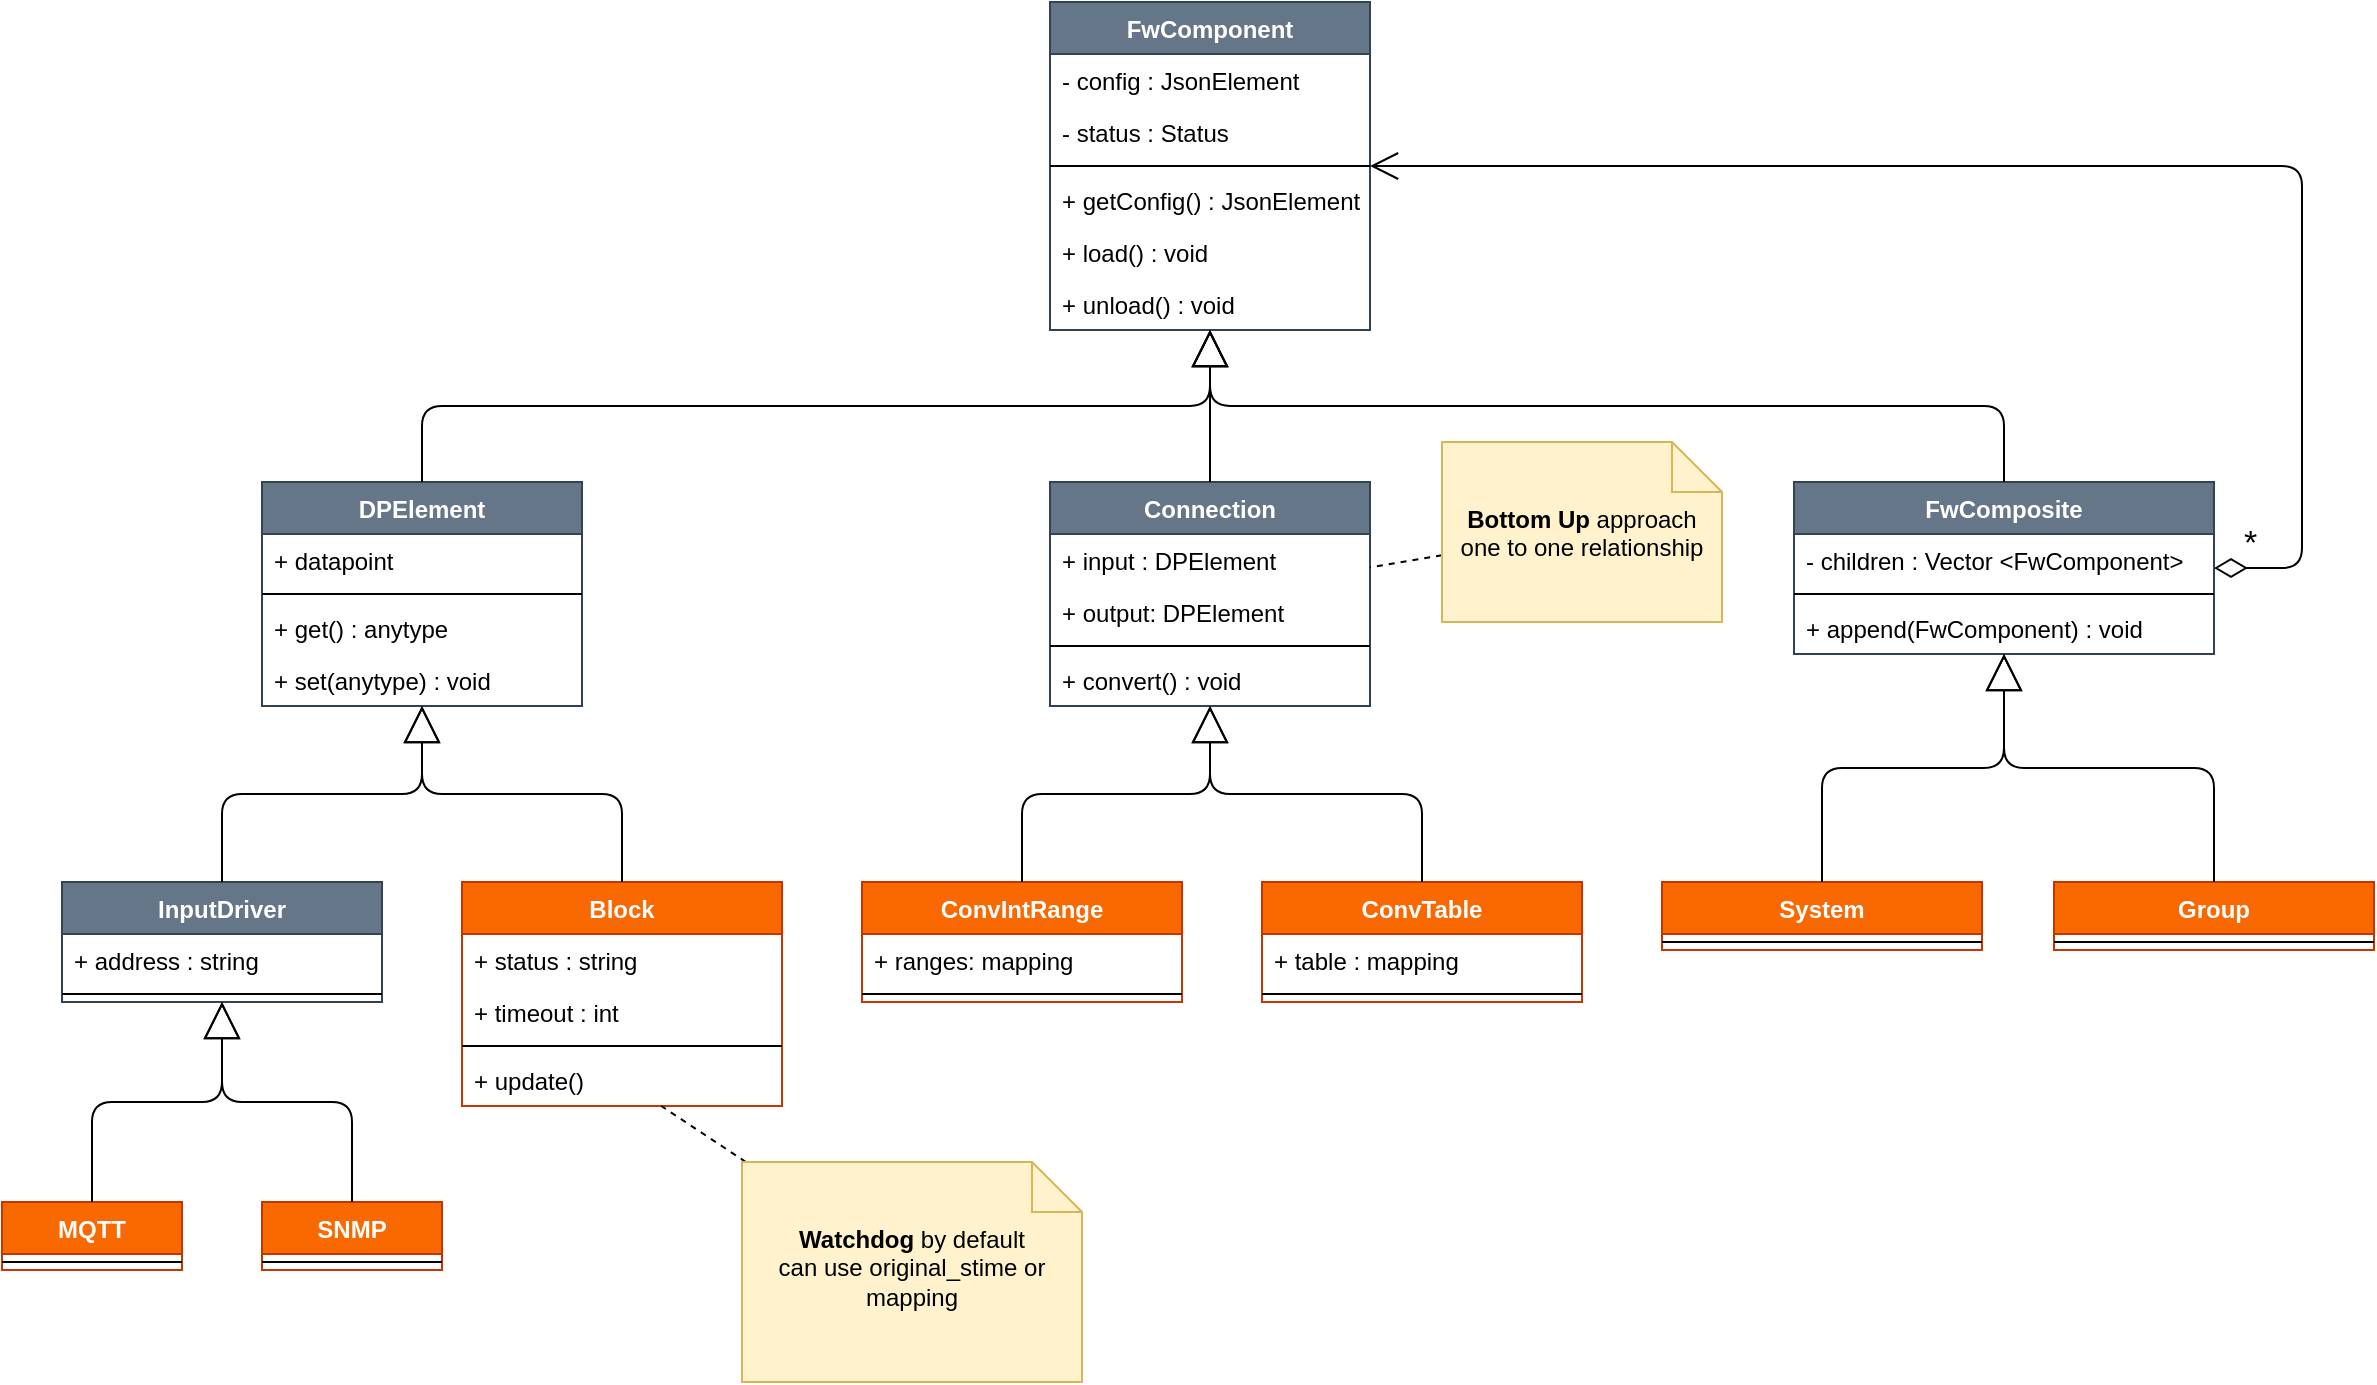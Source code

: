 <mxfile version="13.9.2" type="github">
  <diagram id="C5RBs43oDa-KdzZeNtuy" name="Page-1">
    <mxGraphModel dx="2185" dy="803" grid="1" gridSize="10" guides="1" tooltips="1" connect="1" arrows="1" fold="1" page="1" pageScale="1" pageWidth="827" pageHeight="1169" math="0" shadow="0">
      <root>
        <mxCell id="WIyWlLk6GJQsqaUBKTNV-0" />
        <mxCell id="WIyWlLk6GJQsqaUBKTNV-1" parent="WIyWlLk6GJQsqaUBKTNV-0" />
        <mxCell id="Jy307e9iRZxji7dy_OLV-0" value="FwComponent" style="swimlane;fontStyle=1;align=center;verticalAlign=top;childLayout=stackLayout;horizontal=1;startSize=26;horizontalStack=0;resizeParent=1;resizeParentMax=0;resizeLast=0;collapsible=1;marginBottom=0;fillColor=#647687;strokeColor=#314354;fontColor=#ffffff;" parent="WIyWlLk6GJQsqaUBKTNV-1" vertex="1">
          <mxGeometry x="334" y="40" width="160" height="164" as="geometry" />
        </mxCell>
        <mxCell id="Jy307e9iRZxji7dy_OLV-1" value="- config : JsonElement" style="text;strokeColor=none;fillColor=none;align=left;verticalAlign=top;spacingLeft=4;spacingRight=4;overflow=hidden;rotatable=0;points=[[0,0.5],[1,0.5]];portConstraint=eastwest;" parent="Jy307e9iRZxji7dy_OLV-0" vertex="1">
          <mxGeometry y="26" width="160" height="26" as="geometry" />
        </mxCell>
        <mxCell id="Jy307e9iRZxji7dy_OLV-4" value="- status : Status" style="text;strokeColor=none;fillColor=none;align=left;verticalAlign=top;spacingLeft=4;spacingRight=4;overflow=hidden;rotatable=0;points=[[0,0.5],[1,0.5]];portConstraint=eastwest;" parent="Jy307e9iRZxji7dy_OLV-0" vertex="1">
          <mxGeometry y="52" width="160" height="26" as="geometry" />
        </mxCell>
        <mxCell id="Jy307e9iRZxji7dy_OLV-2" value="" style="line;strokeWidth=1;fillColor=none;align=left;verticalAlign=middle;spacingTop=-1;spacingLeft=3;spacingRight=3;rotatable=0;labelPosition=right;points=[];portConstraint=eastwest;" parent="Jy307e9iRZxji7dy_OLV-0" vertex="1">
          <mxGeometry y="78" width="160" height="8" as="geometry" />
        </mxCell>
        <mxCell id="Jy307e9iRZxji7dy_OLV-3" value="+ getConfig() : JsonElement" style="text;strokeColor=none;fillColor=none;align=left;verticalAlign=top;spacingLeft=4;spacingRight=4;overflow=hidden;rotatable=0;points=[[0,0.5],[1,0.5]];portConstraint=eastwest;" parent="Jy307e9iRZxji7dy_OLV-0" vertex="1">
          <mxGeometry y="86" width="160" height="26" as="geometry" />
        </mxCell>
        <mxCell id="Jy307e9iRZxji7dy_OLV-6" value="+ load() : void" style="text;strokeColor=none;fillColor=none;align=left;verticalAlign=top;spacingLeft=4;spacingRight=4;overflow=hidden;rotatable=0;points=[[0,0.5],[1,0.5]];portConstraint=eastwest;" parent="Jy307e9iRZxji7dy_OLV-0" vertex="1">
          <mxGeometry y="112" width="160" height="26" as="geometry" />
        </mxCell>
        <mxCell id="Jy307e9iRZxji7dy_OLV-7" value="+ unload() : void" style="text;strokeColor=none;fillColor=none;align=left;verticalAlign=top;spacingLeft=4;spacingRight=4;overflow=hidden;rotatable=0;points=[[0,0.5],[1,0.5]];portConstraint=eastwest;" parent="Jy307e9iRZxji7dy_OLV-0" vertex="1">
          <mxGeometry y="138" width="160" height="26" as="geometry" />
        </mxCell>
        <mxCell id="Jy307e9iRZxji7dy_OLV-8" value="FwComposite" style="swimlane;fontStyle=1;align=center;verticalAlign=top;childLayout=stackLayout;horizontal=1;startSize=26;horizontalStack=0;resizeParent=1;resizeParentMax=0;resizeLast=0;collapsible=1;marginBottom=0;fillColor=#647687;strokeColor=#314354;fontColor=#ffffff;" parent="WIyWlLk6GJQsqaUBKTNV-1" vertex="1">
          <mxGeometry x="706" y="280" width="210" height="86" as="geometry" />
        </mxCell>
        <mxCell id="Jy307e9iRZxji7dy_OLV-9" value="- children : Vector &lt;FwComponent&gt;" style="text;strokeColor=none;fillColor=none;align=left;verticalAlign=top;spacingLeft=4;spacingRight=4;overflow=hidden;rotatable=0;points=[[0,0.5],[1,0.5]];portConstraint=eastwest;" parent="Jy307e9iRZxji7dy_OLV-8" vertex="1">
          <mxGeometry y="26" width="210" height="26" as="geometry" />
        </mxCell>
        <mxCell id="Jy307e9iRZxji7dy_OLV-10" value="" style="line;strokeWidth=1;fillColor=none;align=left;verticalAlign=middle;spacingTop=-1;spacingLeft=3;spacingRight=3;rotatable=0;labelPosition=right;points=[];portConstraint=eastwest;" parent="Jy307e9iRZxji7dy_OLV-8" vertex="1">
          <mxGeometry y="52" width="210" height="8" as="geometry" />
        </mxCell>
        <mxCell id="Jy307e9iRZxji7dy_OLV-11" value="+ append(FwComponent) : void" style="text;strokeColor=none;fillColor=none;align=left;verticalAlign=top;spacingLeft=4;spacingRight=4;overflow=hidden;rotatable=0;points=[[0,0.5],[1,0.5]];portConstraint=eastwest;" parent="Jy307e9iRZxji7dy_OLV-8" vertex="1">
          <mxGeometry y="60" width="210" height="26" as="geometry" />
        </mxCell>
        <mxCell id="Jy307e9iRZxji7dy_OLV-13" value="" style="endArrow=block;endSize=16;endFill=0;html=1;exitX=0.5;exitY=0;exitDx=0;exitDy=0;rounded=1;edgeStyle=orthogonalEdgeStyle;" parent="WIyWlLk6GJQsqaUBKTNV-1" source="Jy307e9iRZxji7dy_OLV-8" target="Jy307e9iRZxji7dy_OLV-0" edge="1">
          <mxGeometry width="160" relative="1" as="geometry">
            <mxPoint x="260" y="290" as="sourcePoint" />
            <mxPoint x="420" y="290" as="targetPoint" />
          </mxGeometry>
        </mxCell>
        <mxCell id="Jy307e9iRZxji7dy_OLV-14" value="&lt;font style=&quot;font-size: 17px&quot;&gt;*&lt;/font&gt;" style="endArrow=open;html=1;endSize=12;startArrow=diamondThin;startSize=14;startFill=0;edgeStyle=orthogonalEdgeStyle;align=left;verticalAlign=bottom;exitX=1;exitY=0.5;exitDx=0;exitDy=0;entryX=1;entryY=0.5;entryDx=0;entryDy=0;" parent="WIyWlLk6GJQsqaUBKTNV-1" source="Jy307e9iRZxji7dy_OLV-8" target="Jy307e9iRZxji7dy_OLV-0" edge="1">
          <mxGeometry x="-0.964" relative="1" as="geometry">
            <mxPoint x="820" y="330" as="sourcePoint" />
            <mxPoint x="980" y="330" as="targetPoint" />
            <Array as="points">
              <mxPoint x="960" y="323" />
              <mxPoint x="960" y="122" />
            </Array>
            <mxPoint as="offset" />
          </mxGeometry>
        </mxCell>
        <mxCell id="Jy307e9iRZxji7dy_OLV-15" value="System" style="swimlane;fontStyle=1;align=center;verticalAlign=top;childLayout=stackLayout;horizontal=1;startSize=26;horizontalStack=0;resizeParent=1;resizeParentMax=0;resizeLast=0;collapsible=1;marginBottom=0;fillColor=#fa6800;strokeColor=#C73500;fontColor=#ffffff;" parent="WIyWlLk6GJQsqaUBKTNV-1" vertex="1">
          <mxGeometry x="640" y="480" width="160" height="34" as="geometry" />
        </mxCell>
        <mxCell id="Jy307e9iRZxji7dy_OLV-17" value="" style="line;strokeWidth=1;fillColor=none;align=left;verticalAlign=middle;spacingTop=-1;spacingLeft=3;spacingRight=3;rotatable=0;labelPosition=right;points=[];portConstraint=eastwest;" parent="Jy307e9iRZxji7dy_OLV-15" vertex="1">
          <mxGeometry y="26" width="160" height="8" as="geometry" />
        </mxCell>
        <mxCell id="Jy307e9iRZxji7dy_OLV-25" value="Group" style="swimlane;fontStyle=1;align=center;verticalAlign=top;childLayout=stackLayout;horizontal=1;startSize=26;horizontalStack=0;resizeParent=1;resizeParentMax=0;resizeLast=0;collapsible=1;marginBottom=0;fillColor=#fa6800;strokeColor=#C73500;fontColor=#ffffff;" parent="WIyWlLk6GJQsqaUBKTNV-1" vertex="1">
          <mxGeometry x="836" y="480" width="160" height="34" as="geometry" />
        </mxCell>
        <mxCell id="Jy307e9iRZxji7dy_OLV-26" value="" style="line;strokeWidth=1;fillColor=none;align=left;verticalAlign=middle;spacingTop=-1;spacingLeft=3;spacingRight=3;rotatable=0;labelPosition=right;points=[];portConstraint=eastwest;" parent="Jy307e9iRZxji7dy_OLV-25" vertex="1">
          <mxGeometry y="26" width="160" height="8" as="geometry" />
        </mxCell>
        <mxCell id="Jy307e9iRZxji7dy_OLV-27" value="" style="endArrow=block;endSize=16;endFill=0;html=1;exitX=0.5;exitY=0;exitDx=0;exitDy=0;rounded=1;edgeStyle=orthogonalEdgeStyle;" parent="WIyWlLk6GJQsqaUBKTNV-1" source="Jy307e9iRZxji7dy_OLV-15" target="Jy307e9iRZxji7dy_OLV-8" edge="1">
          <mxGeometry width="160" relative="1" as="geometry">
            <mxPoint x="667" y="396" as="sourcePoint" />
            <mxPoint x="416" y="320" as="targetPoint" />
          </mxGeometry>
        </mxCell>
        <mxCell id="Jy307e9iRZxji7dy_OLV-28" value="" style="endArrow=block;endSize=16;endFill=0;html=1;exitX=0.5;exitY=0;exitDx=0;exitDy=0;rounded=1;edgeStyle=orthogonalEdgeStyle;" parent="WIyWlLk6GJQsqaUBKTNV-1" source="Jy307e9iRZxji7dy_OLV-25" target="Jy307e9iRZxji7dy_OLV-8" edge="1">
          <mxGeometry width="160" relative="1" as="geometry">
            <mxPoint x="720" y="420" as="sourcePoint" />
            <mxPoint x="811.029" y="366" as="targetPoint" />
          </mxGeometry>
        </mxCell>
        <mxCell id="Jy307e9iRZxji7dy_OLV-33" value="ConvIntRange" style="swimlane;fontStyle=1;align=center;verticalAlign=top;childLayout=stackLayout;horizontal=1;startSize=26;horizontalStack=0;resizeParent=1;resizeParentMax=0;resizeLast=0;collapsible=1;marginBottom=0;fillColor=#fa6800;strokeColor=#C73500;fontColor=#ffffff;" parent="WIyWlLk6GJQsqaUBKTNV-1" vertex="1">
          <mxGeometry x="240" y="480" width="160" height="60" as="geometry" />
        </mxCell>
        <mxCell id="Jy307e9iRZxji7dy_OLV-34" value="+ ranges: mapping" style="text;strokeColor=none;fillColor=none;align=left;verticalAlign=top;spacingLeft=4;spacingRight=4;overflow=hidden;rotatable=0;points=[[0,0.5],[1,0.5]];portConstraint=eastwest;" parent="Jy307e9iRZxji7dy_OLV-33" vertex="1">
          <mxGeometry y="26" width="160" height="26" as="geometry" />
        </mxCell>
        <mxCell id="Jy307e9iRZxji7dy_OLV-35" value="" style="line;strokeWidth=1;fillColor=none;align=left;verticalAlign=middle;spacingTop=-1;spacingLeft=3;spacingRight=3;rotatable=0;labelPosition=right;points=[];portConstraint=eastwest;" parent="Jy307e9iRZxji7dy_OLV-33" vertex="1">
          <mxGeometry y="52" width="160" height="8" as="geometry" />
        </mxCell>
        <mxCell id="Jy307e9iRZxji7dy_OLV-37" value="Connection" style="swimlane;fontStyle=1;align=center;verticalAlign=top;childLayout=stackLayout;horizontal=1;startSize=26;horizontalStack=0;resizeParent=1;resizeParentMax=0;resizeLast=0;collapsible=1;marginBottom=0;fillColor=#647687;strokeColor=#314354;fontColor=#ffffff;" parent="WIyWlLk6GJQsqaUBKTNV-1" vertex="1">
          <mxGeometry x="334" y="280" width="160" height="112" as="geometry" />
        </mxCell>
        <mxCell id="Jy307e9iRZxji7dy_OLV-38" value="+ input : DPElement" style="text;strokeColor=none;fillColor=none;align=left;verticalAlign=top;spacingLeft=4;spacingRight=4;overflow=hidden;rotatable=0;points=[[0,0.5],[1,0.5]];portConstraint=eastwest;" parent="Jy307e9iRZxji7dy_OLV-37" vertex="1">
          <mxGeometry y="26" width="160" height="26" as="geometry" />
        </mxCell>
        <mxCell id="Jy307e9iRZxji7dy_OLV-41" value="+ output: DPElement" style="text;strokeColor=none;fillColor=none;align=left;verticalAlign=top;spacingLeft=4;spacingRight=4;overflow=hidden;rotatable=0;points=[[0,0.5],[1,0.5]];portConstraint=eastwest;" parent="Jy307e9iRZxji7dy_OLV-37" vertex="1">
          <mxGeometry y="52" width="160" height="26" as="geometry" />
        </mxCell>
        <mxCell id="Jy307e9iRZxji7dy_OLV-39" value="" style="line;strokeWidth=1;fillColor=none;align=left;verticalAlign=middle;spacingTop=-1;spacingLeft=3;spacingRight=3;rotatable=0;labelPosition=right;points=[];portConstraint=eastwest;" parent="Jy307e9iRZxji7dy_OLV-37" vertex="1">
          <mxGeometry y="78" width="160" height="8" as="geometry" />
        </mxCell>
        <mxCell id="Jy307e9iRZxji7dy_OLV-40" value="+ convert() : void" style="text;strokeColor=none;fillColor=none;align=left;verticalAlign=top;spacingLeft=4;spacingRight=4;overflow=hidden;rotatable=0;points=[[0,0.5],[1,0.5]];portConstraint=eastwest;" parent="Jy307e9iRZxji7dy_OLV-37" vertex="1">
          <mxGeometry y="86" width="160" height="26" as="geometry" />
        </mxCell>
        <mxCell id="Jy307e9iRZxji7dy_OLV-42" value="DPElement" style="swimlane;fontStyle=1;align=center;verticalAlign=top;childLayout=stackLayout;horizontal=1;startSize=26;horizontalStack=0;resizeParent=1;resizeParentMax=0;resizeLast=0;collapsible=1;marginBottom=0;fillColor=#647687;strokeColor=#314354;fontColor=#ffffff;" parent="WIyWlLk6GJQsqaUBKTNV-1" vertex="1">
          <mxGeometry x="-60" y="280" width="160" height="112" as="geometry" />
        </mxCell>
        <mxCell id="Jy307e9iRZxji7dy_OLV-43" value="+ datapoint" style="text;strokeColor=none;fillColor=none;align=left;verticalAlign=top;spacingLeft=4;spacingRight=4;overflow=hidden;rotatable=0;points=[[0,0.5],[1,0.5]];portConstraint=eastwest;" parent="Jy307e9iRZxji7dy_OLV-42" vertex="1">
          <mxGeometry y="26" width="160" height="26" as="geometry" />
        </mxCell>
        <mxCell id="Jy307e9iRZxji7dy_OLV-44" value="" style="line;strokeWidth=1;fillColor=none;align=left;verticalAlign=middle;spacingTop=-1;spacingLeft=3;spacingRight=3;rotatable=0;labelPosition=right;points=[];portConstraint=eastwest;" parent="Jy307e9iRZxji7dy_OLV-42" vertex="1">
          <mxGeometry y="52" width="160" height="8" as="geometry" />
        </mxCell>
        <mxCell id="Jy307e9iRZxji7dy_OLV-45" value="+ get() : anytype" style="text;strokeColor=none;fillColor=none;align=left;verticalAlign=top;spacingLeft=4;spacingRight=4;overflow=hidden;rotatable=0;points=[[0,0.5],[1,0.5]];portConstraint=eastwest;" parent="Jy307e9iRZxji7dy_OLV-42" vertex="1">
          <mxGeometry y="60" width="160" height="26" as="geometry" />
        </mxCell>
        <mxCell id="Jy307e9iRZxji7dy_OLV-46" value="+ set(anytype) : void" style="text;strokeColor=none;fillColor=none;align=left;verticalAlign=top;spacingLeft=4;spacingRight=4;overflow=hidden;rotatable=0;points=[[0,0.5],[1,0.5]];portConstraint=eastwest;" parent="Jy307e9iRZxji7dy_OLV-42" vertex="1">
          <mxGeometry y="86" width="160" height="26" as="geometry" />
        </mxCell>
        <mxCell id="Jy307e9iRZxji7dy_OLV-47" value="" style="endArrow=block;endSize=16;endFill=0;html=1;exitX=0.5;exitY=0;exitDx=0;exitDy=0;rounded=1;edgeStyle=orthogonalEdgeStyle;" parent="WIyWlLk6GJQsqaUBKTNV-1" source="Jy307e9iRZxji7dy_OLV-37" target="Jy307e9iRZxji7dy_OLV-0" edge="1">
          <mxGeometry width="160" relative="1" as="geometry">
            <mxPoint x="291.0" y="206" as="sourcePoint" />
            <mxPoint x="40" y="130" as="targetPoint" />
          </mxGeometry>
        </mxCell>
        <mxCell id="Jy307e9iRZxji7dy_OLV-48" value="" style="endArrow=block;endSize=16;endFill=0;html=1;exitX=0.5;exitY=0;exitDx=0;exitDy=0;rounded=1;edgeStyle=orthogonalEdgeStyle;" parent="WIyWlLk6GJQsqaUBKTNV-1" source="Jy307e9iRZxji7dy_OLV-42" target="Jy307e9iRZxji7dy_OLV-0" edge="1">
          <mxGeometry width="160" relative="1" as="geometry">
            <mxPoint x="120" y="280" as="sourcePoint" />
            <mxPoint x="414" y="204" as="targetPoint" />
          </mxGeometry>
        </mxCell>
        <mxCell id="Jy307e9iRZxji7dy_OLV-49" value="" style="endArrow=block;endSize=16;endFill=0;html=1;exitX=0.5;exitY=0;exitDx=0;exitDy=0;rounded=1;edgeStyle=orthogonalEdgeStyle;" parent="WIyWlLk6GJQsqaUBKTNV-1" source="Jy307e9iRZxji7dy_OLV-33" target="Jy307e9iRZxji7dy_OLV-37" edge="1">
          <mxGeometry width="160" relative="1" as="geometry">
            <mxPoint x="430" y="566" as="sourcePoint" />
            <mxPoint x="724" y="490" as="targetPoint" />
          </mxGeometry>
        </mxCell>
        <mxCell id="Jy307e9iRZxji7dy_OLV-50" value="Block" style="swimlane;fontStyle=1;align=center;verticalAlign=top;childLayout=stackLayout;horizontal=1;startSize=26;horizontalStack=0;resizeParent=1;resizeParentMax=0;resizeLast=0;collapsible=1;marginBottom=0;fillColor=#fa6800;strokeColor=#C73500;fontColor=#ffffff;" parent="WIyWlLk6GJQsqaUBKTNV-1" vertex="1">
          <mxGeometry x="40" y="480" width="160" height="112" as="geometry" />
        </mxCell>
        <mxCell id="Jy307e9iRZxji7dy_OLV-51" value="+ status : string" style="text;strokeColor=none;fillColor=none;align=left;verticalAlign=top;spacingLeft=4;spacingRight=4;overflow=hidden;rotatable=0;points=[[0,0.5],[1,0.5]];portConstraint=eastwest;" parent="Jy307e9iRZxji7dy_OLV-50" vertex="1">
          <mxGeometry y="26" width="160" height="26" as="geometry" />
        </mxCell>
        <mxCell id="IIn0KR8CJ6KbL1Eo5dEJ-2" value="+ timeout : int" style="text;strokeColor=none;fillColor=none;align=left;verticalAlign=top;spacingLeft=4;spacingRight=4;overflow=hidden;rotatable=0;points=[[0,0.5],[1,0.5]];portConstraint=eastwest;" vertex="1" parent="Jy307e9iRZxji7dy_OLV-50">
          <mxGeometry y="52" width="160" height="26" as="geometry" />
        </mxCell>
        <mxCell id="Jy307e9iRZxji7dy_OLV-52" value="" style="line;strokeWidth=1;fillColor=none;align=left;verticalAlign=middle;spacingTop=-1;spacingLeft=3;spacingRight=3;rotatable=0;labelPosition=right;points=[];portConstraint=eastwest;" parent="Jy307e9iRZxji7dy_OLV-50" vertex="1">
          <mxGeometry y="78" width="160" height="8" as="geometry" />
        </mxCell>
        <mxCell id="Jy307e9iRZxji7dy_OLV-53" value="+ update()" style="text;strokeColor=none;fillColor=none;align=left;verticalAlign=top;spacingLeft=4;spacingRight=4;overflow=hidden;rotatable=0;points=[[0,0.5],[1,0.5]];portConstraint=eastwest;" parent="Jy307e9iRZxji7dy_OLV-50" vertex="1">
          <mxGeometry y="86" width="160" height="26" as="geometry" />
        </mxCell>
        <mxCell id="Jy307e9iRZxji7dy_OLV-57" value="InputDriver" style="swimlane;fontStyle=1;align=center;verticalAlign=top;childLayout=stackLayout;horizontal=1;startSize=26;horizontalStack=0;resizeParent=1;resizeParentMax=0;resizeLast=0;collapsible=1;marginBottom=0;fillColor=#647687;strokeColor=#314354;fontColor=#ffffff;" parent="WIyWlLk6GJQsqaUBKTNV-1" vertex="1">
          <mxGeometry x="-160" y="480" width="160" height="60" as="geometry" />
        </mxCell>
        <mxCell id="Jy307e9iRZxji7dy_OLV-58" value="+ address : string" style="text;strokeColor=none;fillColor=none;align=left;verticalAlign=top;spacingLeft=4;spacingRight=4;overflow=hidden;rotatable=0;points=[[0,0.5],[1,0.5]];portConstraint=eastwest;" parent="Jy307e9iRZxji7dy_OLV-57" vertex="1">
          <mxGeometry y="26" width="160" height="26" as="geometry" />
        </mxCell>
        <mxCell id="Jy307e9iRZxji7dy_OLV-59" value="" style="line;strokeWidth=1;fillColor=none;align=left;verticalAlign=middle;spacingTop=-1;spacingLeft=3;spacingRight=3;rotatable=0;labelPosition=right;points=[];portConstraint=eastwest;" parent="Jy307e9iRZxji7dy_OLV-57" vertex="1">
          <mxGeometry y="52" width="160" height="8" as="geometry" />
        </mxCell>
        <mxCell id="Jy307e9iRZxji7dy_OLV-64" value="SNMP" style="swimlane;fontStyle=1;align=center;verticalAlign=top;childLayout=stackLayout;horizontal=1;startSize=26;horizontalStack=0;resizeParent=1;resizeParentMax=0;resizeLast=0;collapsible=1;marginBottom=0;fillColor=#fa6800;strokeColor=#C73500;fontColor=#ffffff;" parent="WIyWlLk6GJQsqaUBKTNV-1" vertex="1">
          <mxGeometry x="-60" y="640" width="90" height="34" as="geometry" />
        </mxCell>
        <mxCell id="Jy307e9iRZxji7dy_OLV-66" value="" style="line;strokeWidth=1;fillColor=none;align=left;verticalAlign=middle;spacingTop=-1;spacingLeft=3;spacingRight=3;rotatable=0;labelPosition=right;points=[];portConstraint=eastwest;" parent="Jy307e9iRZxji7dy_OLV-64" vertex="1">
          <mxGeometry y="26" width="90" height="8" as="geometry" />
        </mxCell>
        <mxCell id="Jy307e9iRZxji7dy_OLV-67" value="MQTT" style="swimlane;fontStyle=1;align=center;verticalAlign=top;childLayout=stackLayout;horizontal=1;startSize=26;horizontalStack=0;resizeParent=1;resizeParentMax=0;resizeLast=0;collapsible=1;marginBottom=0;fillColor=#fa6800;strokeColor=#C73500;fontColor=#ffffff;" parent="WIyWlLk6GJQsqaUBKTNV-1" vertex="1">
          <mxGeometry x="-190" y="640" width="90" height="34" as="geometry" />
        </mxCell>
        <mxCell id="Jy307e9iRZxji7dy_OLV-68" value="" style="line;strokeWidth=1;fillColor=none;align=left;verticalAlign=middle;spacingTop=-1;spacingLeft=3;spacingRight=3;rotatable=0;labelPosition=right;points=[];portConstraint=eastwest;" parent="Jy307e9iRZxji7dy_OLV-67" vertex="1">
          <mxGeometry y="26" width="90" height="8" as="geometry" />
        </mxCell>
        <mxCell id="Jy307e9iRZxji7dy_OLV-72" value="" style="endArrow=block;endSize=16;endFill=0;html=1;rounded=1;edgeStyle=orthogonalEdgeStyle;" parent="WIyWlLk6GJQsqaUBKTNV-1" source="Jy307e9iRZxji7dy_OLV-50" target="Jy307e9iRZxji7dy_OLV-42" edge="1">
          <mxGeometry width="160" relative="1" as="geometry">
            <mxPoint x="150" y="677" as="sourcePoint" />
            <mxPoint x="150" y="630" as="targetPoint" />
          </mxGeometry>
        </mxCell>
        <mxCell id="Jy307e9iRZxji7dy_OLV-73" value="" style="endArrow=block;endSize=16;endFill=0;html=1;exitX=0.5;exitY=0;exitDx=0;exitDy=0;rounded=1;edgeStyle=orthogonalEdgeStyle;" parent="WIyWlLk6GJQsqaUBKTNV-1" source="Jy307e9iRZxji7dy_OLV-57" target="Jy307e9iRZxji7dy_OLV-42" edge="1">
          <mxGeometry width="160" relative="1" as="geometry">
            <mxPoint x="90" y="627" as="sourcePoint" />
            <mxPoint x="90" y="580" as="targetPoint" />
          </mxGeometry>
        </mxCell>
        <mxCell id="Jy307e9iRZxji7dy_OLV-74" value="" style="endArrow=block;endSize=16;endFill=0;html=1;exitX=0.5;exitY=0;exitDx=0;exitDy=0;rounded=1;edgeStyle=orthogonalEdgeStyle;" parent="WIyWlLk6GJQsqaUBKTNV-1" source="Jy307e9iRZxji7dy_OLV-67" target="Jy307e9iRZxji7dy_OLV-57" edge="1">
          <mxGeometry width="160" relative="1" as="geometry">
            <mxPoint x="160" y="728" as="sourcePoint" />
            <mxPoint x="160" y="681" as="targetPoint" />
          </mxGeometry>
        </mxCell>
        <mxCell id="Jy307e9iRZxji7dy_OLV-75" value="" style="endArrow=block;endSize=16;endFill=0;html=1;rounded=1;edgeStyle=orthogonalEdgeStyle;" parent="WIyWlLk6GJQsqaUBKTNV-1" source="Jy307e9iRZxji7dy_OLV-64" target="Jy307e9iRZxji7dy_OLV-57" edge="1">
          <mxGeometry width="160" relative="1" as="geometry">
            <mxPoint x="170" y="738" as="sourcePoint" />
            <mxPoint x="170" y="691" as="targetPoint" />
          </mxGeometry>
        </mxCell>
        <mxCell id="Jy307e9iRZxji7dy_OLV-78" value="ConvTable" style="swimlane;fontStyle=1;align=center;verticalAlign=top;childLayout=stackLayout;horizontal=1;startSize=26;horizontalStack=0;resizeParent=1;resizeParentMax=0;resizeLast=0;collapsible=1;marginBottom=0;fillColor=#fa6800;strokeColor=#C73500;fontColor=#ffffff;" parent="WIyWlLk6GJQsqaUBKTNV-1" vertex="1">
          <mxGeometry x="440" y="480" width="160" height="60" as="geometry" />
        </mxCell>
        <mxCell id="Jy307e9iRZxji7dy_OLV-79" value="+ table : mapping" style="text;strokeColor=none;fillColor=none;align=left;verticalAlign=top;spacingLeft=4;spacingRight=4;overflow=hidden;rotatable=0;points=[[0,0.5],[1,0.5]];portConstraint=eastwest;" parent="Jy307e9iRZxji7dy_OLV-78" vertex="1">
          <mxGeometry y="26" width="160" height="26" as="geometry" />
        </mxCell>
        <mxCell id="Jy307e9iRZxji7dy_OLV-80" value="" style="line;strokeWidth=1;fillColor=none;align=left;verticalAlign=middle;spacingTop=-1;spacingLeft=3;spacingRight=3;rotatable=0;labelPosition=right;points=[];portConstraint=eastwest;" parent="Jy307e9iRZxji7dy_OLV-78" vertex="1">
          <mxGeometry y="52" width="160" height="8" as="geometry" />
        </mxCell>
        <mxCell id="Jy307e9iRZxji7dy_OLV-84" value="" style="endArrow=block;endSize=16;endFill=0;html=1;exitX=0.5;exitY=0;exitDx=0;exitDy=0;rounded=1;edgeStyle=orthogonalEdgeStyle;" parent="WIyWlLk6GJQsqaUBKTNV-1" source="Jy307e9iRZxji7dy_OLV-78" target="Jy307e9iRZxji7dy_OLV-37" edge="1">
          <mxGeometry width="160" relative="1" as="geometry">
            <mxPoint x="470" y="615" as="sourcePoint" />
            <mxPoint x="524" y="539" as="targetPoint" />
          </mxGeometry>
        </mxCell>
        <mxCell id="IIn0KR8CJ6KbL1Eo5dEJ-1" style="rounded=0;orthogonalLoop=1;jettySize=auto;html=1;dashed=1;endArrow=none;endFill=0;" edge="1" parent="WIyWlLk6GJQsqaUBKTNV-1" source="IIn0KR8CJ6KbL1Eo5dEJ-0" target="Jy307e9iRZxji7dy_OLV-53">
          <mxGeometry relative="1" as="geometry" />
        </mxCell>
        <mxCell id="IIn0KR8CJ6KbL1Eo5dEJ-0" value="&lt;div&gt;&lt;b&gt;Watchdog &lt;/b&gt;by default&lt;/div&gt;&lt;div&gt;can use original_stime or mapping&lt;br&gt;&lt;/div&gt;" style="shape=note2;boundedLbl=1;whiteSpace=wrap;html=1;size=25;verticalAlign=top;align=center;fillColor=#fff2cc;strokeColor=#d6b656;" vertex="1" parent="WIyWlLk6GJQsqaUBKTNV-1">
          <mxGeometry x="180" y="620" width="170" height="110" as="geometry" />
        </mxCell>
        <mxCell id="IIn0KR8CJ6KbL1Eo5dEJ-5" style="edgeStyle=none;rounded=0;orthogonalLoop=1;jettySize=auto;html=1;dashed=1;endArrow=none;endFill=0;strokeColor=#000000;" edge="1" parent="WIyWlLk6GJQsqaUBKTNV-1" source="IIn0KR8CJ6KbL1Eo5dEJ-3" target="Jy307e9iRZxji7dy_OLV-37">
          <mxGeometry relative="1" as="geometry" />
        </mxCell>
        <mxCell id="IIn0KR8CJ6KbL1Eo5dEJ-3" value="&lt;div&gt;&lt;b&gt;Bottom Up&lt;/b&gt; approach&lt;/div&gt;&lt;div&gt;one to one relationship&lt;br&gt;&lt;/div&gt;" style="shape=note2;boundedLbl=1;whiteSpace=wrap;html=1;size=25;verticalAlign=top;align=center;fillColor=#fff2cc;strokeColor=#d6b656;" vertex="1" parent="WIyWlLk6GJQsqaUBKTNV-1">
          <mxGeometry x="530" y="260" width="140" height="90" as="geometry" />
        </mxCell>
      </root>
    </mxGraphModel>
  </diagram>
</mxfile>
